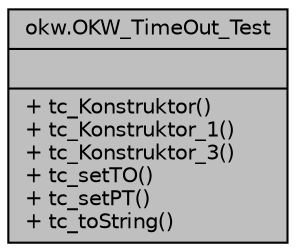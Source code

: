 digraph "okw.OKW_TimeOut_Test"
{
 // INTERACTIVE_SVG=YES
 // LATEX_PDF_SIZE
  edge [fontname="Helvetica",fontsize="10",labelfontname="Helvetica",labelfontsize="10"];
  node [fontname="Helvetica",fontsize="10",shape=record];
  Node1 [label="{okw.OKW_TimeOut_Test\n||+ tc_Konstruktor()\l+ tc_Konstruktor_1()\l+ tc_Konstruktor_3()\l+ tc_setTO()\l+ tc_setPT()\l+ tc_toString()\l}",height=0.2,width=0.4,color="black", fillcolor="grey75", style="filled", fontcolor="black",tooltip=" "];
}
